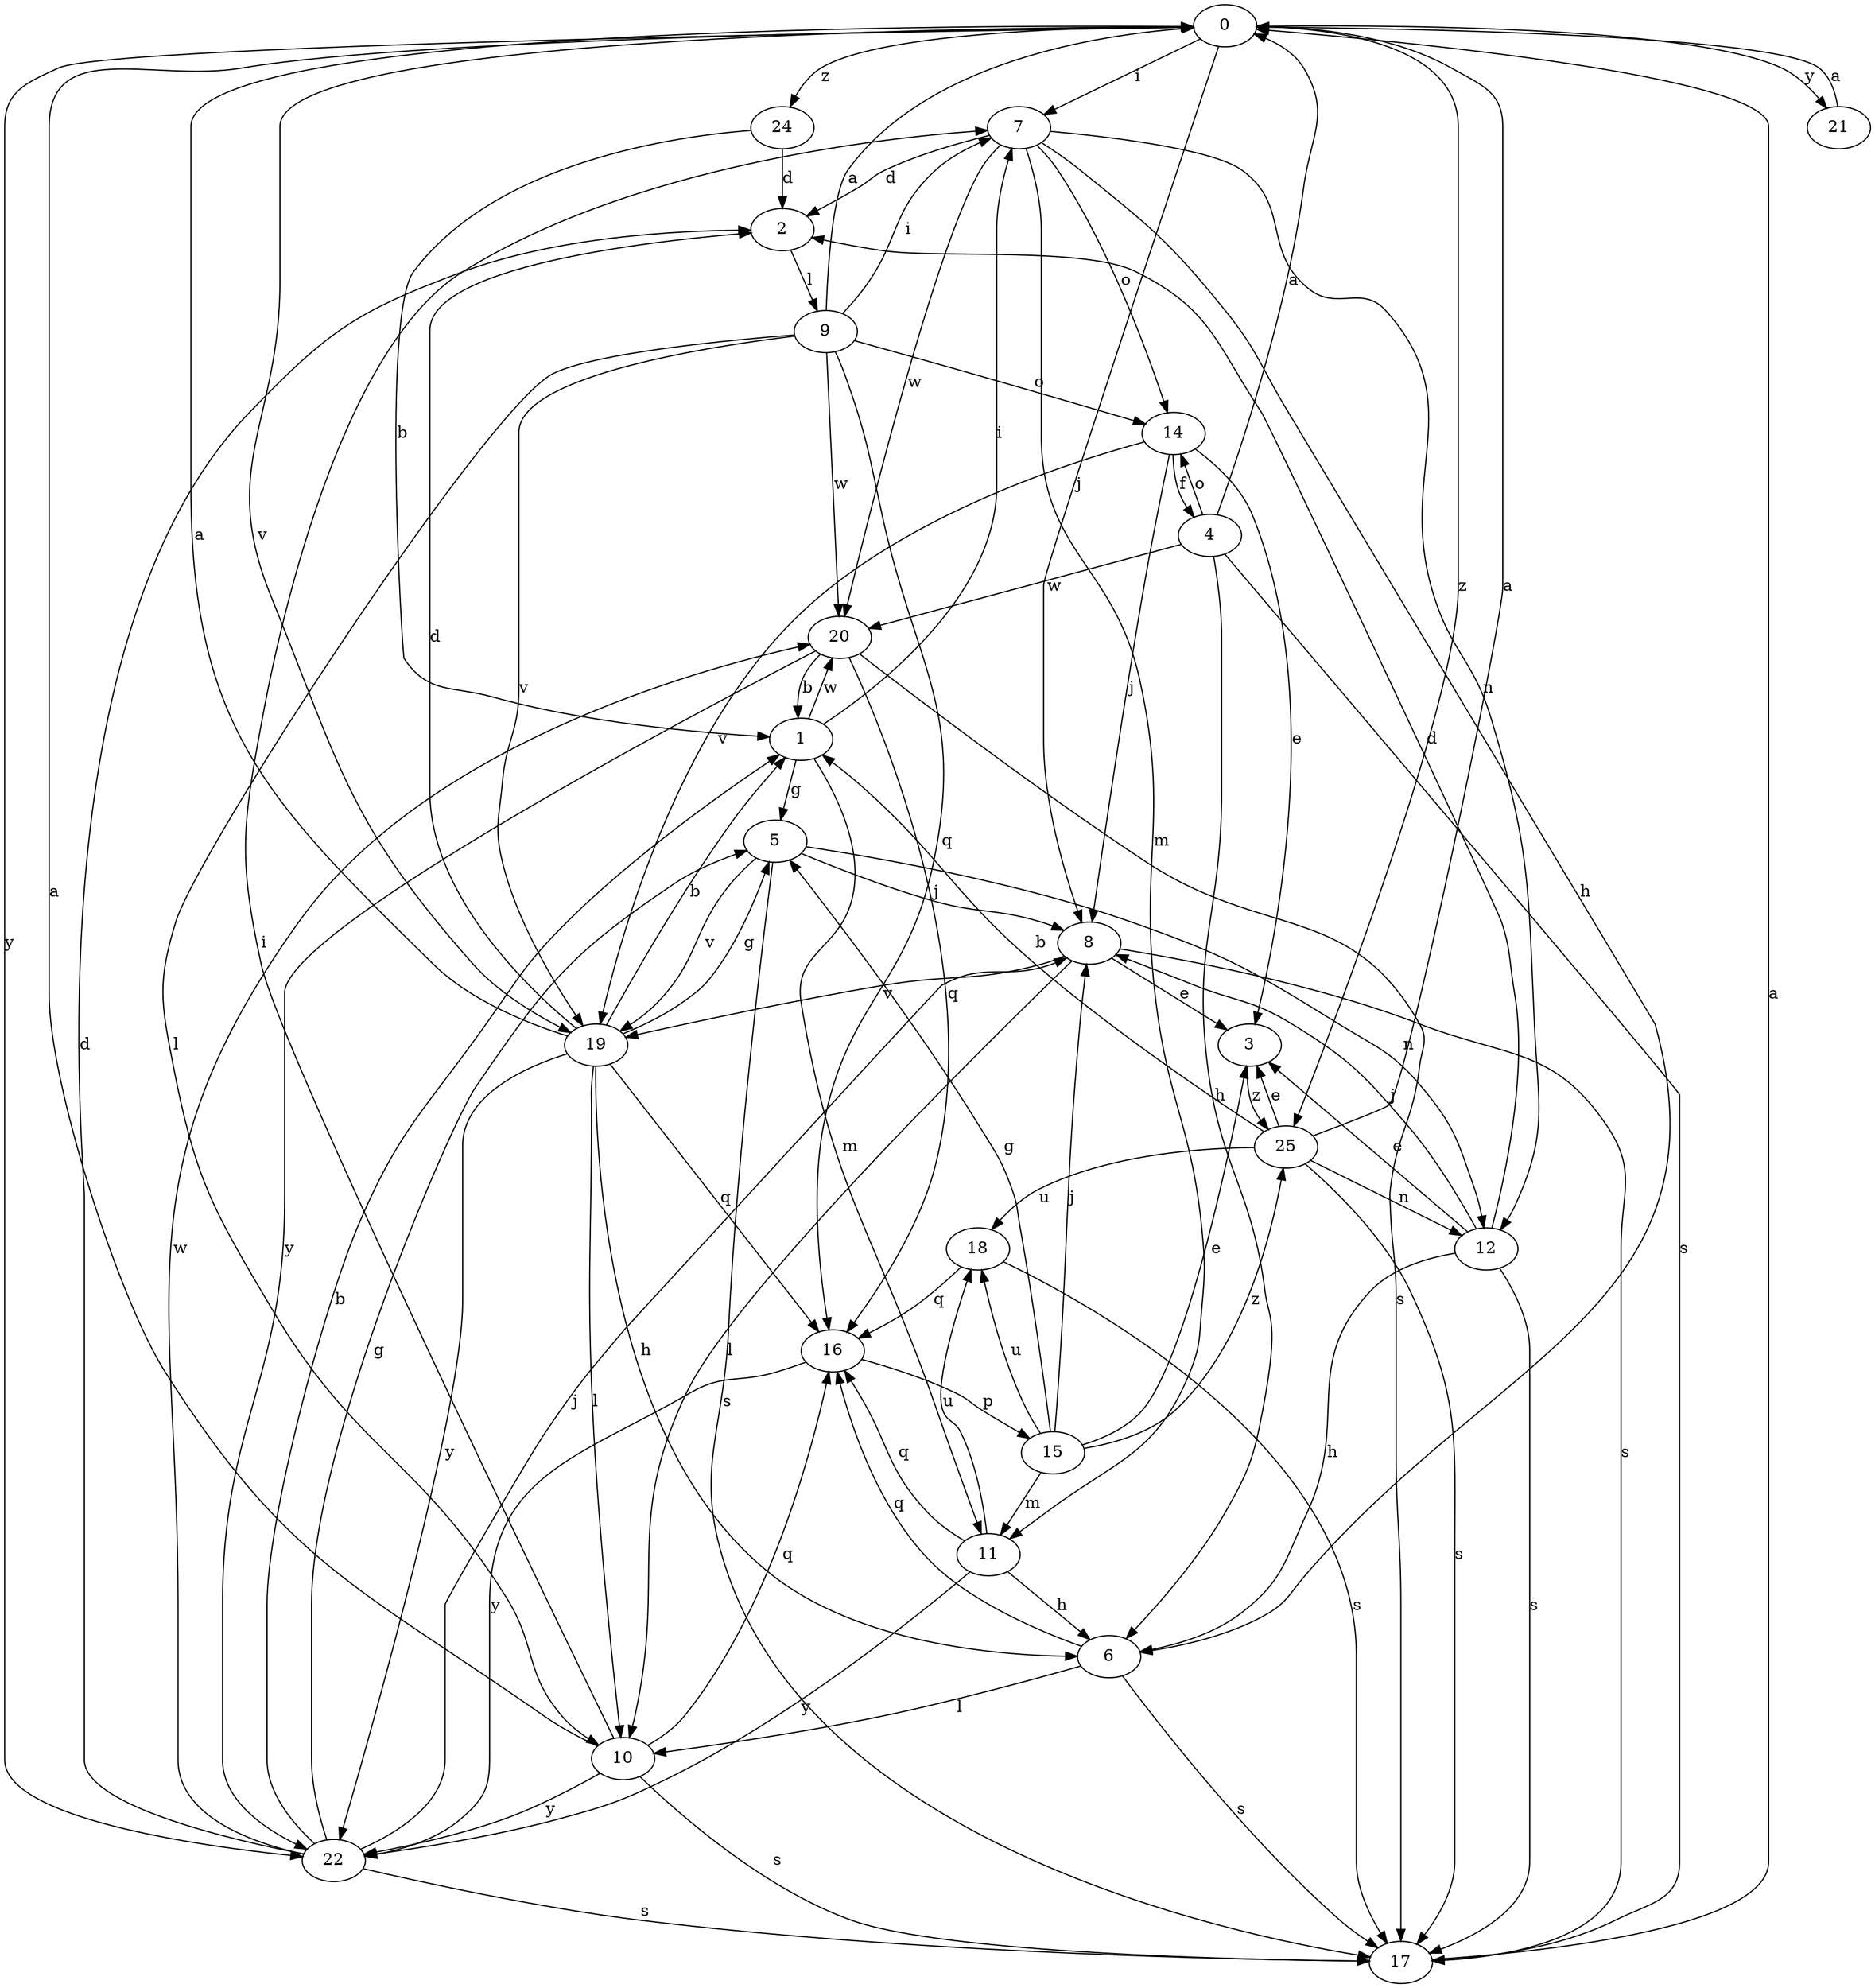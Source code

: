 strict digraph  {
0;
1;
2;
3;
4;
5;
6;
7;
8;
9;
10;
11;
12;
14;
15;
16;
17;
18;
19;
20;
21;
22;
24;
25;
0 -> 7  [label=i];
0 -> 8  [label=j];
0 -> 19  [label=v];
0 -> 21  [label=y];
0 -> 22  [label=y];
0 -> 24  [label=z];
0 -> 25  [label=z];
1 -> 5  [label=g];
1 -> 7  [label=i];
1 -> 11  [label=m];
1 -> 20  [label=w];
2 -> 9  [label=l];
3 -> 25  [label=z];
4 -> 0  [label=a];
4 -> 6  [label=h];
4 -> 14  [label=o];
4 -> 17  [label=s];
4 -> 20  [label=w];
5 -> 8  [label=j];
5 -> 12  [label=n];
5 -> 17  [label=s];
5 -> 19  [label=v];
6 -> 10  [label=l];
6 -> 16  [label=q];
6 -> 17  [label=s];
7 -> 2  [label=d];
7 -> 6  [label=h];
7 -> 11  [label=m];
7 -> 12  [label=n];
7 -> 14  [label=o];
7 -> 20  [label=w];
8 -> 3  [label=e];
8 -> 10  [label=l];
8 -> 17  [label=s];
8 -> 19  [label=v];
9 -> 0  [label=a];
9 -> 7  [label=i];
9 -> 10  [label=l];
9 -> 14  [label=o];
9 -> 16  [label=q];
9 -> 19  [label=v];
9 -> 20  [label=w];
10 -> 0  [label=a];
10 -> 7  [label=i];
10 -> 16  [label=q];
10 -> 17  [label=s];
10 -> 22  [label=y];
11 -> 6  [label=h];
11 -> 16  [label=q];
11 -> 18  [label=u];
11 -> 22  [label=y];
12 -> 2  [label=d];
12 -> 3  [label=e];
12 -> 6  [label=h];
12 -> 8  [label=j];
12 -> 17  [label=s];
14 -> 3  [label=e];
14 -> 4  [label=f];
14 -> 8  [label=j];
14 -> 19  [label=v];
15 -> 3  [label=e];
15 -> 5  [label=g];
15 -> 8  [label=j];
15 -> 11  [label=m];
15 -> 18  [label=u];
15 -> 25  [label=z];
16 -> 15  [label=p];
16 -> 22  [label=y];
17 -> 0  [label=a];
18 -> 16  [label=q];
18 -> 17  [label=s];
19 -> 0  [label=a];
19 -> 1  [label=b];
19 -> 2  [label=d];
19 -> 5  [label=g];
19 -> 6  [label=h];
19 -> 10  [label=l];
19 -> 16  [label=q];
19 -> 22  [label=y];
20 -> 1  [label=b];
20 -> 16  [label=q];
20 -> 17  [label=s];
20 -> 22  [label=y];
21 -> 0  [label=a];
22 -> 1  [label=b];
22 -> 2  [label=d];
22 -> 5  [label=g];
22 -> 8  [label=j];
22 -> 17  [label=s];
22 -> 20  [label=w];
24 -> 1  [label=b];
24 -> 2  [label=d];
25 -> 0  [label=a];
25 -> 1  [label=b];
25 -> 3  [label=e];
25 -> 12  [label=n];
25 -> 17  [label=s];
25 -> 18  [label=u];
}
